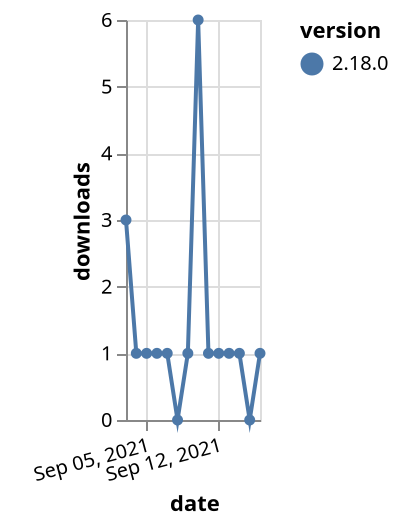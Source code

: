 {"$schema": "https://vega.github.io/schema/vega-lite/v5.json", "description": "A simple bar chart with embedded data.", "data": {"values": [{"date": "2021-09-03", "total": 499, "delta": 3, "version": "2.18.0"}, {"date": "2021-09-04", "total": 500, "delta": 1, "version": "2.18.0"}, {"date": "2021-09-05", "total": 501, "delta": 1, "version": "2.18.0"}, {"date": "2021-09-06", "total": 502, "delta": 1, "version": "2.18.0"}, {"date": "2021-09-07", "total": 503, "delta": 1, "version": "2.18.0"}, {"date": "2021-09-08", "total": 503, "delta": 0, "version": "2.18.0"}, {"date": "2021-09-09", "total": 504, "delta": 1, "version": "2.18.0"}, {"date": "2021-09-10", "total": 510, "delta": 6, "version": "2.18.0"}, {"date": "2021-09-11", "total": 511, "delta": 1, "version": "2.18.0"}, {"date": "2021-09-12", "total": 512, "delta": 1, "version": "2.18.0"}, {"date": "2021-09-13", "total": 513, "delta": 1, "version": "2.18.0"}, {"date": "2021-09-14", "total": 514, "delta": 1, "version": "2.18.0"}, {"date": "2021-09-15", "total": 514, "delta": 0, "version": "2.18.0"}, {"date": "2021-09-16", "total": 515, "delta": 1, "version": "2.18.0"}]}, "width": "container", "mark": {"type": "line", "point": {"filled": true}}, "encoding": {"x": {"field": "date", "type": "temporal", "timeUnit": "yearmonthdate", "title": "date", "axis": {"labelAngle": -15}}, "y": {"field": "delta", "type": "quantitative", "title": "downloads"}, "color": {"field": "version", "type": "nominal"}, "tooltip": {"field": "delta"}}}